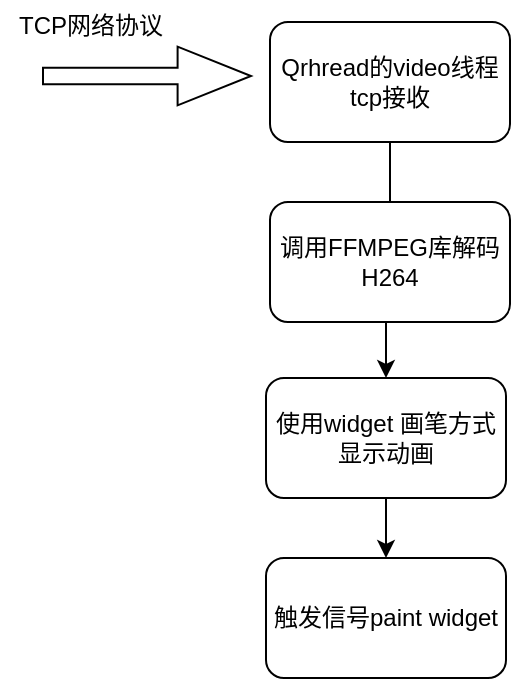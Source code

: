 <mxfile version="20.0.4" type="device"><diagram id="pq4MYSrGgUoGmrTSN-t_" name="Page-1"><mxGraphModel dx="1185" dy="588" grid="0" gridSize="10" guides="1" tooltips="1" connect="1" arrows="1" fold="1" page="1" pageScale="1" pageWidth="827" pageHeight="1169" math="0" shadow="0"><root><mxCell id="0"/><mxCell id="1" parent="0"/><mxCell id="FkCkFOL2qjz3gT02la9x-6" value="" style="edgeStyle=orthogonalEdgeStyle;rounded=0;orthogonalLoop=1;jettySize=auto;html=1;" edge="1" parent="1" source="FkCkFOL2qjz3gT02la9x-1" target="FkCkFOL2qjz3gT02la9x-5"><mxGeometry relative="1" as="geometry"/></mxCell><mxCell id="FkCkFOL2qjz3gT02la9x-1" value="Qrhread的video线程tcp接收" style="rounded=1;whiteSpace=wrap;html=1;" vertex="1" parent="1"><mxGeometry x="287" y="207" width="120" height="60" as="geometry"/></mxCell><mxCell id="FkCkFOL2qjz3gT02la9x-2" value="" style="shape=flexArrow;endArrow=classic;html=1;rounded=0;width=8.333;endSize=11.9;" edge="1" parent="1"><mxGeometry width="50" height="50" relative="1" as="geometry"><mxPoint x="173" y="234" as="sourcePoint"/><mxPoint x="278" y="234" as="targetPoint"/></mxGeometry></mxCell><mxCell id="FkCkFOL2qjz3gT02la9x-3" value="TCP网络协议" style="text;html=1;align=center;verticalAlign=middle;resizable=0;points=[];autosize=1;strokeColor=none;fillColor=none;" vertex="1" parent="1"><mxGeometry x="152" y="196" width="90" height="26" as="geometry"/></mxCell><mxCell id="FkCkFOL2qjz3gT02la9x-4" value="调用FFMPEG库解码H264" style="rounded=1;whiteSpace=wrap;html=1;" vertex="1" parent="1"><mxGeometry x="287" y="297" width="120" height="60" as="geometry"/></mxCell><mxCell id="FkCkFOL2qjz3gT02la9x-8" value="" style="edgeStyle=orthogonalEdgeStyle;rounded=0;orthogonalLoop=1;jettySize=auto;html=1;" edge="1" parent="1" source="FkCkFOL2qjz3gT02la9x-5" target="FkCkFOL2qjz3gT02la9x-7"><mxGeometry relative="1" as="geometry"/></mxCell><mxCell id="FkCkFOL2qjz3gT02la9x-5" value="使用widget 画笔方式显示动画" style="rounded=1;whiteSpace=wrap;html=1;" vertex="1" parent="1"><mxGeometry x="285" y="385" width="120" height="60" as="geometry"/></mxCell><mxCell id="FkCkFOL2qjz3gT02la9x-7" value="触发信号paint widget" style="rounded=1;whiteSpace=wrap;html=1;" vertex="1" parent="1"><mxGeometry x="285" y="475" width="120" height="60" as="geometry"/></mxCell></root></mxGraphModel></diagram></mxfile>